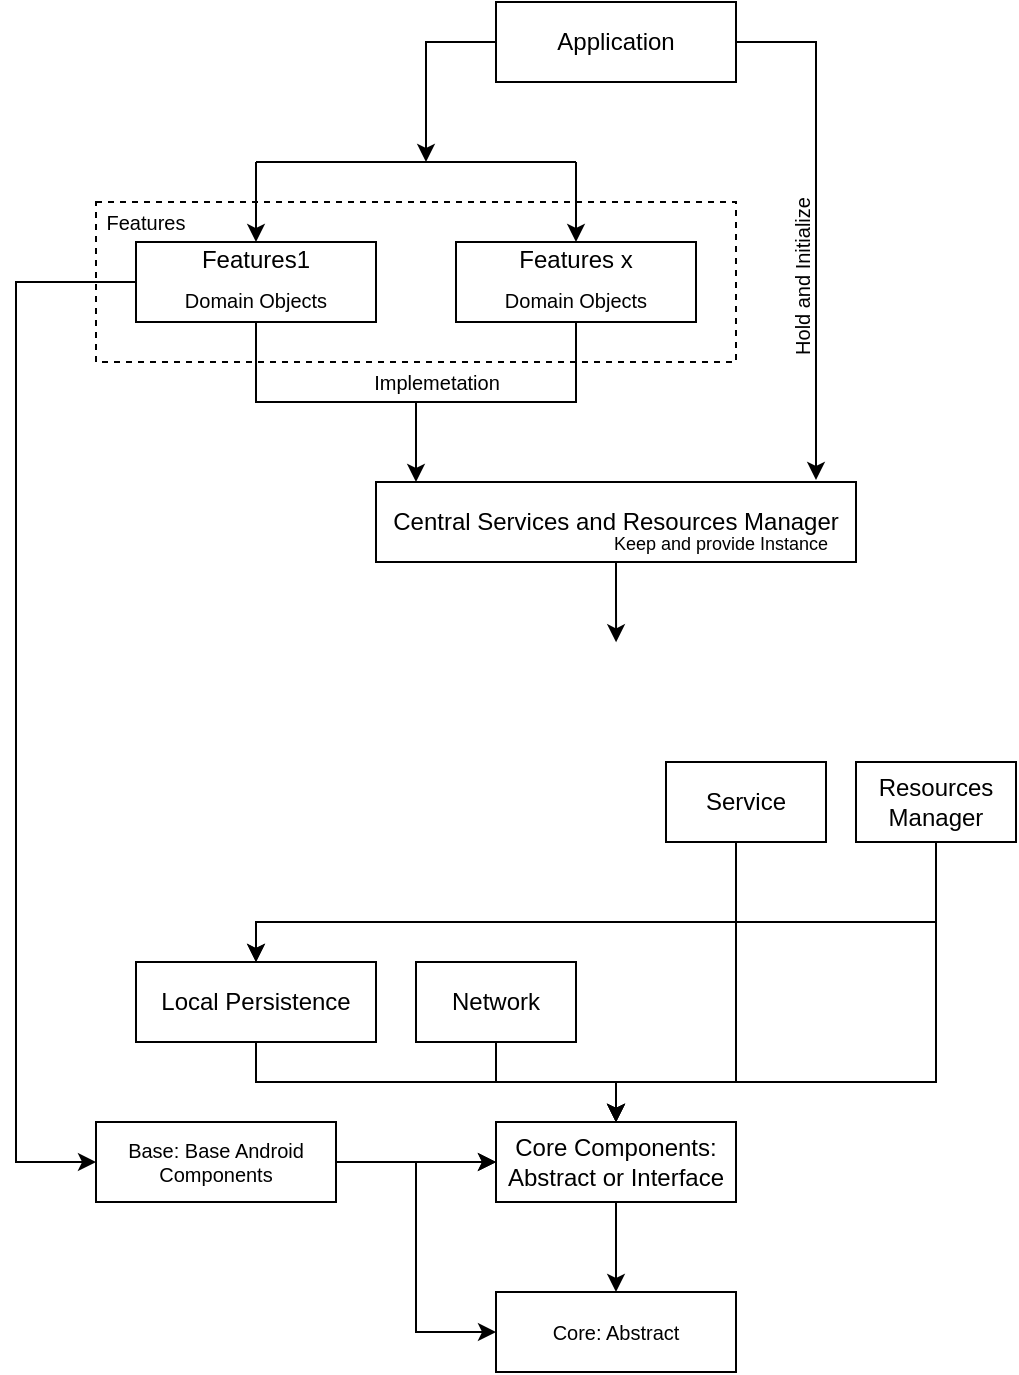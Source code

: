 <mxfile version="24.8.3">
  <diagram id="yVPtV3qq9rrrtyrMJAWA" name="Page-1">
    <mxGraphModel dx="2074" dy="976" grid="1" gridSize="5" guides="1" tooltips="1" connect="1" arrows="1" fold="1" page="1" pageScale="1" pageWidth="850" pageHeight="1100" math="0" shadow="0">
      <root>
        <mxCell id="0" />
        <mxCell id="1" parent="0" />
        <mxCell id="qjV9_AFUOHTW7ia8DruR-47" style="edgeStyle=orthogonalEdgeStyle;rounded=0;orthogonalLoop=1;jettySize=auto;html=1;fontSize=10;" parent="1" source="qjV9_AFUOHTW7ia8DruR-1" edge="1">
          <mxGeometry relative="1" as="geometry">
            <mxPoint x="520" y="319" as="targetPoint" />
            <Array as="points">
              <mxPoint x="520" y="100" />
              <mxPoint x="520" y="319" />
            </Array>
          </mxGeometry>
        </mxCell>
        <mxCell id="qjV9_AFUOHTW7ia8DruR-48" value="Hold and Initialize" style="text;html=1;resizable=0;points=[];align=center;verticalAlign=middle;labelBackgroundColor=none;fontSize=10;rotation=-90;" parent="qjV9_AFUOHTW7ia8DruR-47" vertex="1" connectable="0">
          <mxGeometry x="0.218" y="3" relative="1" as="geometry">
            <mxPoint x="-10" as="offset" />
          </mxGeometry>
        </mxCell>
        <mxCell id="qjV9_AFUOHTW7ia8DruR-1" value="Application" style="rounded=0;whiteSpace=wrap;html=1;" parent="1" vertex="1">
          <mxGeometry x="360" y="80" width="120" height="40" as="geometry" />
        </mxCell>
        <mxCell id="qjV9_AFUOHTW7ia8DruR-42" style="edgeStyle=orthogonalEdgeStyle;rounded=0;orthogonalLoop=1;jettySize=auto;html=1;fontSize=10;entryX=0;entryY=0.5;entryDx=0;entryDy=0;" parent="1" source="qjV9_AFUOHTW7ia8DruR-2" target="qjV9_AFUOHTW7ia8DruR-38" edge="1">
          <mxGeometry relative="1" as="geometry">
            <Array as="points">
              <mxPoint x="120" y="220" />
              <mxPoint x="120" y="660" />
            </Array>
            <mxPoint x="330" y="685" as="targetPoint" />
          </mxGeometry>
        </mxCell>
        <mxCell id="qjV9_AFUOHTW7ia8DruR-2" value="&lt;p style=&quot;line-height: 40%&quot;&gt;Features1&lt;/p&gt;&lt;p style=&quot;font-size: 10px&quot;&gt;Domain Objects&lt;/p&gt;" style="rounded=0;whiteSpace=wrap;html=1;align=center;" parent="1" vertex="1">
          <mxGeometry x="180" y="200" width="120" height="40" as="geometry" />
        </mxCell>
        <mxCell id="qjV9_AFUOHTW7ia8DruR-8" style="edgeStyle=orthogonalEdgeStyle;rounded=0;orthogonalLoop=1;jettySize=auto;html=1;exitX=0.5;exitY=1;exitDx=0;exitDy=0;" parent="1" source="qjV9_AFUOHTW7ia8DruR-49" target="qjV9_AFUOHTW7ia8DruR-9" edge="1">
          <mxGeometry relative="1" as="geometry">
            <mxPoint x="420" y="320" as="targetPoint" />
            <mxPoint x="420" y="240" as="sourcePoint" />
            <Array as="points">
              <mxPoint x="400" y="280" />
              <mxPoint x="320" y="280" />
            </Array>
          </mxGeometry>
        </mxCell>
        <mxCell id="qjV9_AFUOHTW7ia8DruR-32" value="Implemetation" style="text;html=1;resizable=0;points=[];align=center;verticalAlign=middle;labelBackgroundColor=none;direction=south;rotation=0;fontSize=10;" parent="qjV9_AFUOHTW7ia8DruR-8" vertex="1" connectable="0">
          <mxGeometry x="-0.12" relative="1" as="geometry">
            <mxPoint x="-39.5" y="-10" as="offset" />
          </mxGeometry>
        </mxCell>
        <mxCell id="qjV9_AFUOHTW7ia8DruR-53" style="edgeStyle=orthogonalEdgeStyle;rounded=0;orthogonalLoop=1;jettySize=auto;html=1;exitX=0.5;exitY=1;exitDx=0;exitDy=0;fontSize=10;" parent="1" source="qjV9_AFUOHTW7ia8DruR-9" edge="1">
          <mxGeometry relative="1" as="geometry">
            <mxPoint x="420.048" y="400.143" as="targetPoint" />
          </mxGeometry>
        </mxCell>
        <mxCell id="qjV9_AFUOHTW7ia8DruR-9" value="Central Services and Resources Manager" style="rounded=0;whiteSpace=wrap;html=1;" parent="1" vertex="1">
          <mxGeometry x="300" y="320" width="240" height="40" as="geometry" />
        </mxCell>
        <mxCell id="rO7RS0zUkaJ6YgURNLqs-19" style="edgeStyle=orthogonalEdgeStyle;rounded=0;orthogonalLoop=1;jettySize=auto;html=1;entryX=0.5;entryY=0;entryDx=0;entryDy=0;" edge="1" parent="1" source="qjV9_AFUOHTW7ia8DruR-10" target="qjV9_AFUOHTW7ia8DruR-14">
          <mxGeometry relative="1" as="geometry">
            <Array as="points">
              <mxPoint x="580" y="540" />
              <mxPoint x="240" y="540" />
            </Array>
          </mxGeometry>
        </mxCell>
        <mxCell id="rO7RS0zUkaJ6YgURNLqs-21" style="edgeStyle=orthogonalEdgeStyle;rounded=0;orthogonalLoop=1;jettySize=auto;html=1;entryX=0.5;entryY=0;entryDx=0;entryDy=0;" edge="1" parent="1" source="qjV9_AFUOHTW7ia8DruR-10" target="qjV9_AFUOHTW7ia8DruR-30">
          <mxGeometry relative="1" as="geometry">
            <Array as="points">
              <mxPoint x="580" y="620" />
              <mxPoint x="420" y="620" />
            </Array>
          </mxGeometry>
        </mxCell>
        <mxCell id="qjV9_AFUOHTW7ia8DruR-10" value="Resources&lt;div&gt;Manager&lt;/div&gt;" style="rounded=0;whiteSpace=wrap;html=1;" parent="1" vertex="1">
          <mxGeometry x="540" y="460" width="80" height="40" as="geometry" />
        </mxCell>
        <mxCell id="rO7RS0zUkaJ6YgURNLqs-17" style="edgeStyle=orthogonalEdgeStyle;rounded=0;orthogonalLoop=1;jettySize=auto;html=1;entryX=0.5;entryY=0;entryDx=0;entryDy=0;" edge="1" parent="1" source="qjV9_AFUOHTW7ia8DruR-14" target="qjV9_AFUOHTW7ia8DruR-30">
          <mxGeometry relative="1" as="geometry">
            <Array as="points">
              <mxPoint x="240" y="620" />
              <mxPoint x="420" y="620" />
            </Array>
          </mxGeometry>
        </mxCell>
        <mxCell id="qjV9_AFUOHTW7ia8DruR-14" value="Local Persistence" style="rounded=0;whiteSpace=wrap;html=1;" parent="1" vertex="1">
          <mxGeometry x="180" y="560" width="120" height="40" as="geometry" />
        </mxCell>
        <mxCell id="qjV9_AFUOHTW7ia8DruR-30" value="&lt;div&gt;Core Components:&lt;/div&gt;Abstract or Interface" style="rounded=0;whiteSpace=wrap;html=1;" parent="1" vertex="1">
          <mxGeometry x="360" y="640" width="120" height="40" as="geometry" />
        </mxCell>
        <mxCell id="rO7RS0zUkaJ6YgURNLqs-20" style="edgeStyle=orthogonalEdgeStyle;rounded=0;orthogonalLoop=1;jettySize=auto;html=1;entryX=0.5;entryY=0;entryDx=0;entryDy=0;" edge="1" parent="1" source="qjV9_AFUOHTW7ia8DruR-12" target="qjV9_AFUOHTW7ia8DruR-14">
          <mxGeometry relative="1" as="geometry">
            <Array as="points">
              <mxPoint x="480" y="540" />
              <mxPoint x="240" y="540" />
            </Array>
          </mxGeometry>
        </mxCell>
        <mxCell id="rO7RS0zUkaJ6YgURNLqs-22" style="edgeStyle=orthogonalEdgeStyle;rounded=0;orthogonalLoop=1;jettySize=auto;html=1;entryX=0.5;entryY=0;entryDx=0;entryDy=0;" edge="1" parent="1" source="qjV9_AFUOHTW7ia8DruR-12" target="qjV9_AFUOHTW7ia8DruR-30">
          <mxGeometry relative="1" as="geometry">
            <Array as="points">
              <mxPoint x="480" y="620" />
              <mxPoint x="420" y="620" />
            </Array>
          </mxGeometry>
        </mxCell>
        <mxCell id="qjV9_AFUOHTW7ia8DruR-12" value="Service" style="rounded=0;whiteSpace=wrap;html=1;" parent="1" vertex="1">
          <mxGeometry x="445" y="460" width="80" height="40" as="geometry" />
        </mxCell>
        <mxCell id="rO7RS0zUkaJ6YgURNLqs-18" style="edgeStyle=orthogonalEdgeStyle;rounded=0;orthogonalLoop=1;jettySize=auto;html=1;entryX=0.5;entryY=0;entryDx=0;entryDy=0;" edge="1" parent="1" source="qjV9_AFUOHTW7ia8DruR-17" target="qjV9_AFUOHTW7ia8DruR-30">
          <mxGeometry relative="1" as="geometry" />
        </mxCell>
        <mxCell id="qjV9_AFUOHTW7ia8DruR-17" value="Network" style="rounded=0;whiteSpace=wrap;html=1;" parent="1" vertex="1">
          <mxGeometry x="320" y="560" width="80" height="40" as="geometry" />
        </mxCell>
        <mxCell id="rO7RS0zUkaJ6YgURNLqs-11" value="" style="edgeStyle=orthogonalEdgeStyle;rounded=0;orthogonalLoop=1;jettySize=auto;html=1;" edge="1" parent="1" source="qjV9_AFUOHTW7ia8DruR-38" target="qjV9_AFUOHTW7ia8DruR-30">
          <mxGeometry relative="1" as="geometry" />
        </mxCell>
        <mxCell id="rO7RS0zUkaJ6YgURNLqs-12" style="edgeStyle=orthogonalEdgeStyle;rounded=0;orthogonalLoop=1;jettySize=auto;html=1;entryX=0;entryY=0.5;entryDx=0;entryDy=0;" edge="1" parent="1" source="qjV9_AFUOHTW7ia8DruR-38" target="qjV9_AFUOHTW7ia8DruR-39">
          <mxGeometry relative="1" as="geometry" />
        </mxCell>
        <mxCell id="qjV9_AFUOHTW7ia8DruR-38" value="Base: Base Android Components" style="rounded=0;whiteSpace=wrap;html=1;labelBackgroundColor=none;fontSize=10;" parent="1" vertex="1">
          <mxGeometry x="160" y="640" width="120" height="40" as="geometry" />
        </mxCell>
        <mxCell id="qjV9_AFUOHTW7ia8DruR-39" value="Core: Abstract" style="rounded=0;whiteSpace=wrap;html=1;labelBackgroundColor=none;fontSize=10;" parent="1" vertex="1">
          <mxGeometry x="360" y="725" width="120" height="40" as="geometry" />
        </mxCell>
        <mxCell id="qjV9_AFUOHTW7ia8DruR-49" value="&lt;p style=&quot;line-height: 40%&quot;&gt;Features x&lt;/p&gt;&lt;p style=&quot;font-size: 10px&quot;&gt;Domain Objects&lt;/p&gt;" style="rounded=0;whiteSpace=wrap;html=1;align=center;" parent="1" vertex="1">
          <mxGeometry x="340" y="200" width="120" height="40" as="geometry" />
        </mxCell>
        <mxCell id="qjV9_AFUOHTW7ia8DruR-50" value="" style="endArrow=none;html=1;fontSize=10;entryX=0.5;entryY=1;entryDx=0;entryDy=0;rounded=0;" parent="1" target="qjV9_AFUOHTW7ia8DruR-2" edge="1">
          <mxGeometry width="50" height="50" relative="1" as="geometry">
            <mxPoint x="320" y="280" as="sourcePoint" />
            <mxPoint x="220" y="290" as="targetPoint" />
            <Array as="points">
              <mxPoint x="240" y="280" />
            </Array>
          </mxGeometry>
        </mxCell>
        <mxCell id="qjV9_AFUOHTW7ia8DruR-70" value="" style="endArrow=classic;html=1;fontSize=10;entryX=0.5;entryY=0;entryDx=0;entryDy=0;exitX=0.5;exitY=1;exitDx=0;exitDy=0;" parent="1" target="qjV9_AFUOHTW7ia8DruR-39" edge="1" source="qjV9_AFUOHTW7ia8DruR-30">
          <mxGeometry width="50" height="50" relative="1" as="geometry">
            <mxPoint x="420" y="680" as="sourcePoint" />
            <mxPoint x="420" y="795" as="targetPoint" />
          </mxGeometry>
        </mxCell>
        <mxCell id="qjV9_AFUOHTW7ia8DruR-76" value="&lt;font style=&quot;font-size: 9px&quot;&gt;Keep and provide Instance&amp;nbsp;&amp;nbsp;&lt;/font&gt;" style="text;html=1;strokeColor=none;fillColor=none;align=center;verticalAlign=middle;whiteSpace=wrap;rounded=0;dashed=1;labelBackgroundColor=none;fontSize=10;" parent="1" vertex="1">
          <mxGeometry x="410" y="340" width="130" height="20" as="geometry" />
        </mxCell>
        <mxCell id="qjV9_AFUOHTW7ia8DruR-78" style="edgeStyle=orthogonalEdgeStyle;rounded=0;orthogonalLoop=1;jettySize=auto;html=1;exitX=0;exitY=0.5;exitDx=0;exitDy=0;fontSize=10;" parent="1" source="qjV9_AFUOHTW7ia8DruR-1" edge="1">
          <mxGeometry relative="1" as="geometry">
            <mxPoint x="325" y="160" as="targetPoint" />
            <mxPoint x="219.259" y="120.241" as="sourcePoint" />
            <Array as="points">
              <mxPoint x="325" y="100" />
            </Array>
          </mxGeometry>
        </mxCell>
        <mxCell id="qjV9_AFUOHTW7ia8DruR-85" value="" style="endArrow=classic;html=1;fontSize=10;entryX=0.5;entryY=0;entryDx=0;entryDy=0;" parent="1" target="qjV9_AFUOHTW7ia8DruR-2" edge="1">
          <mxGeometry width="50" height="50" relative="1" as="geometry">
            <mxPoint x="240" y="160" as="sourcePoint" />
            <mxPoint x="279.5" y="200.0" as="targetPoint" />
          </mxGeometry>
        </mxCell>
        <mxCell id="qjV9_AFUOHTW7ia8DruR-86" value="" style="endArrow=none;html=1;fontSize=10;" parent="1" edge="1">
          <mxGeometry width="50" height="50" relative="1" as="geometry">
            <mxPoint x="240" y="160" as="sourcePoint" />
            <mxPoint x="400" y="160" as="targetPoint" />
          </mxGeometry>
        </mxCell>
        <mxCell id="qjV9_AFUOHTW7ia8DruR-87" value="" style="endArrow=classic;html=1;fontSize=10;entryX=0.5;entryY=0;entryDx=0;entryDy=0;" parent="1" target="qjV9_AFUOHTW7ia8DruR-49" edge="1">
          <mxGeometry width="50" height="50" relative="1" as="geometry">
            <mxPoint x="400" y="160" as="sourcePoint" />
            <mxPoint x="400" y="200" as="targetPoint" />
          </mxGeometry>
        </mxCell>
        <mxCell id="qjV9_AFUOHTW7ia8DruR-92" value="Features" style="text;html=1;strokeColor=none;fillColor=none;align=center;verticalAlign=middle;whiteSpace=wrap;rounded=0;dashed=1;labelBackgroundColor=none;fontSize=10;" parent="1" vertex="1">
          <mxGeometry x="165" y="180" width="40" height="20" as="geometry" />
        </mxCell>
        <mxCell id="qjV9_AFUOHTW7ia8DruR-93" value="" style="rounded=0;whiteSpace=wrap;html=1;dashed=1;labelBackgroundColor=none;fillColor=none;fontSize=10;" parent="1" vertex="1">
          <mxGeometry x="160" y="180" width="320" height="80" as="geometry" />
        </mxCell>
        <mxCell id="rO7RS0zUkaJ6YgURNLqs-10" value="" style="endArrow=classic;html=1;rounded=0;exitX=1;exitY=0.5;exitDx=0;exitDy=0;entryX=0;entryY=0.5;entryDx=0;entryDy=0;" edge="1" parent="1" source="qjV9_AFUOHTW7ia8DruR-38" target="qjV9_AFUOHTW7ia8DruR-30">
          <mxGeometry width="50" height="50" relative="1" as="geometry">
            <mxPoint x="525" y="530" as="sourcePoint" />
            <mxPoint x="575" y="480" as="targetPoint" />
          </mxGeometry>
        </mxCell>
      </root>
    </mxGraphModel>
  </diagram>
</mxfile>
